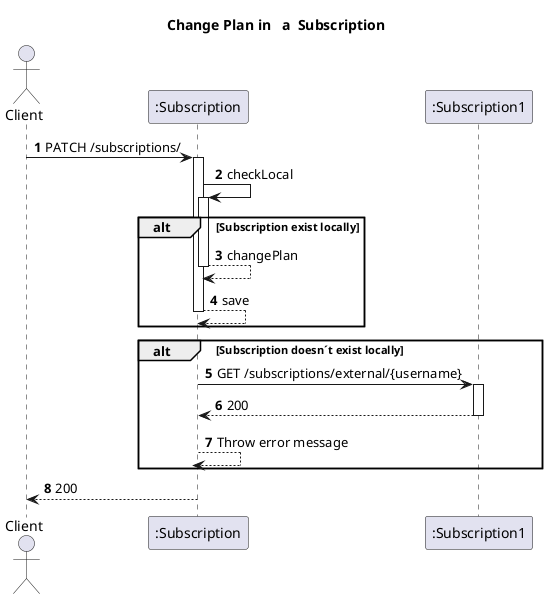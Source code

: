 @startuml
'https://plantuml.com/sequence-diagram
autoactivate on
autonumber
title  Change Plan in   a  Subscription

autonumber

actor "Client" as Ac
participant ":Subscription" as Auth
participant ":Subscription1" as Serv


Ac->Auth: PATCH /subscriptions/
Auth->Auth:checkLocal
alt Subscription exist locally
Auth-->Auth:changePlan
Auth-->Auth:save
end
alt Subscription doesn´t exist locally

Auth->Serv: GET /subscriptions/external/{username}
Serv-->Auth:200
Auth-->Auth:Throw error message
end
Auth-->Ac:200
@enduml